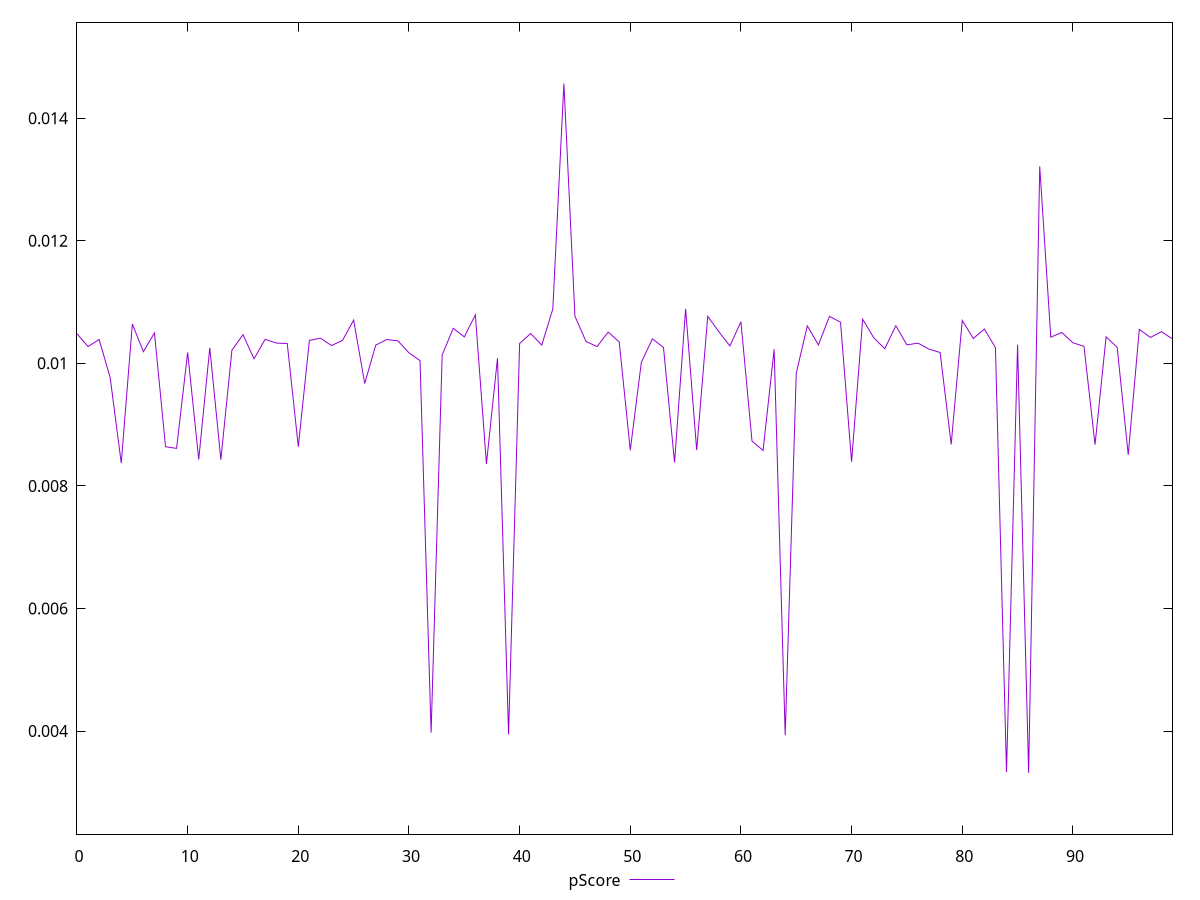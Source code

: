 reset

$pScore <<EOF
0 0.010482553532016214
1 0.010272447262759055
2 0.01038927750152041
3 0.009764762327005183
4 0.008370650959857895
5 0.01064117340651155
6 0.010189778609194844
7 0.010497263092037523
8 0.008638963482574313
9 0.00861189995810352
10 0.010177758155067218
11 0.008430891487384962
12 0.010252803372640784
13 0.008427118683229262
14 0.010214021429334308
15 0.010466742241107108
16 0.01007356684591676
17 0.010391984518073327
18 0.010330970007872586
19 0.01032285115333137
20 0.00863802942023223
21 0.010372650332470035
22 0.01041020255126196
23 0.010289436373799199
24 0.010375000306208582
25 0.01070527260369436
26 0.009671418235116358
27 0.010297350869083455
28 0.010388392354081122
29 0.010366647070999269
30 0.010170908821822977
31 0.010043757735259506
32 0.003973752023225696
33 0.010135270745775526
34 0.010571505452135088
35 0.010430504555118902
36 0.01078985145786343
37 0.008358009759863116
38 0.010084628683520835
39 0.003943685384565743
40 0.010323631709927339
41 0.010485611604918565
42 0.010296959338402412
43 0.010887259294668383
44 0.014564200808670935
45 0.010767561583934604
46 0.010356288765873023
47 0.010272447262759055
48 0.010509621492470866
49 0.010348527153399067
50 0.008581714955107123
51 0.01001673203936293
52 0.010398926228758987
53 0.010258371731024896
54 0.008380188306198577
55 0.010888399600877341
56 0.008582755076249837
57 0.010766435711568989
58 0.010516457708529547
59 0.010282946761566936
60 0.010676704813923688
61 0.008731113157185166
62 0.008577932328613702
63 0.010228598546777046
64 0.003930824248223885
65 0.009839662762217705
66 0.010610129977295657
67 0.010299491114333426
68 0.010766886044389468
69 0.010670712391722792
70 0.008393786019160743
71 0.010720642972656402
72 0.010417079447684052
73 0.010237623276454777
74 0.010613128837772379
75 0.010300589970752005
76 0.010329356789747501
77 0.010230321263227038
78 0.010176531086870111
79 0.008676543818602667
80 0.010698706361848553
81 0.010405485009658988
82 0.01055896548149865
83 0.010255887778742145
84 0.0033288894038768224
85 0.01030330200709717
86 0.0033175663358654406
87 0.01321289656202651
88 0.010426733180531333
89 0.010502959929852673
90 0.010335085493293095
91 0.010277192507146204
92 0.008673428960585816
93 0.010431590420579562
94 0.010260875315160511
95 0.008508010923517606
96 0.010553367587918638
97 0.010422328513899515
98 0.010515361754613317
99 0.01039727364749865
EOF

set key outside below
set xrange [0:99]
set yrange [0.0023175663358654406:0.015564200808670936]
set trange [0.0023175663358654406:0.015564200808670936]
set terminal svg size 640, 500 enhanced background rgb 'white'
set output "reprap/cumulative-layout-shift/samples/pages+cached+noexternal+nomedia+nocss/pScore/values.svg"

plot $pScore title "pScore" with line

reset
